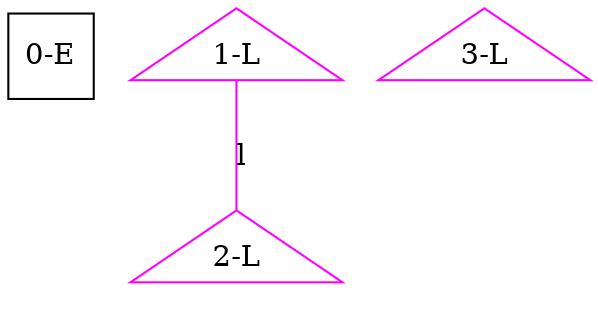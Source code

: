 graph ProteinGraph {
    0 [label="0-E" shape=square color=black];
    1 [label="1-L" shape=triangle color=magenta];
    2 [label="2-L" shape=triangle color=magenta];
    3 [label="3-L" shape=triangle color=magenta];
    1 -- 2 [label="l" color=magenta];
}
